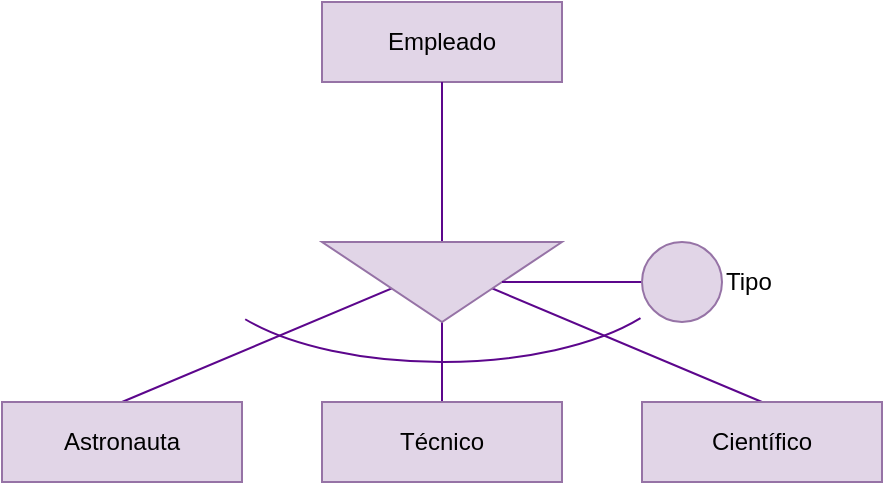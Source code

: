 <mxfile>
    <diagram id="6gfDzhR8UG0JMTbnyaS-" name="Page-1">
        <mxGraphModel dx="1554" dy="606" grid="1" gridSize="10" guides="1" tooltips="1" connect="1" arrows="1" fold="1" page="1" pageScale="1" pageWidth="850" pageHeight="1100" math="0" shadow="0">
            <root>
                <mxCell id="0"/>
                <mxCell id="1" parent="0"/>
                <mxCell id="16" value="Empleado" style="rounded=0;whiteSpace=wrap;html=1;fillColor=#e1d5e7;strokeColor=#9673a6;" parent="1" vertex="1">
                    <mxGeometry y="160" width="120" height="40" as="geometry"/>
                </mxCell>
                <mxCell id="45" style="edgeStyle=none;html=1;entryX=0.5;entryY=0;entryDx=0;entryDy=0;strokeColor=#5C068C;endArrow=none;endFill=0;exitX=0;exitY=0.5;exitDx=0;exitDy=0;" parent="1" source="69" target="39" edge="1">
                    <mxGeometry relative="1" as="geometry">
                        <mxPoint x="40" y="310" as="sourcePoint"/>
                    </mxGeometry>
                </mxCell>
                <mxCell id="47" style="edgeStyle=none;html=1;exitX=0;exitY=0.75;exitDx=0;exitDy=0;entryX=0.5;entryY=0;entryDx=0;entryDy=0;strokeColor=#5C068C;endArrow=none;endFill=0;startArrow=none;" parent="1" source="69" target="40" edge="1">
                    <mxGeometry relative="1" as="geometry">
                        <mxPoint x="140" y="360" as="sourcePoint"/>
                    </mxGeometry>
                </mxCell>
                <mxCell id="46" style="edgeStyle=none;html=1;exitX=0;exitY=0.25;exitDx=0;exitDy=0;entryX=0.5;entryY=0;entryDx=0;entryDy=0;strokeColor=#5C068C;endArrow=none;endFill=0;" parent="1" source="69" target="42" edge="1">
                    <mxGeometry relative="1" as="geometry">
                        <mxPoint x="-180" y="360" as="sourcePoint"/>
                    </mxGeometry>
                </mxCell>
                <mxCell id="39" value="Técnico" style="rounded=0;whiteSpace=wrap;html=1;fillColor=#e1d5e7;strokeColor=#9673a6;" parent="1" vertex="1">
                    <mxGeometry y="360" width="120" height="40" as="geometry"/>
                </mxCell>
                <mxCell id="40" value="Científico" style="rounded=0;whiteSpace=wrap;html=1;fillColor=#e1d5e7;strokeColor=#9673a6;" parent="1" vertex="1">
                    <mxGeometry x="160" y="360" width="120" height="40" as="geometry"/>
                </mxCell>
                <mxCell id="42" value="Astronauta" style="rounded=0;whiteSpace=wrap;html=1;fillColor=#e1d5e7;strokeColor=#9673a6;" parent="1" vertex="1">
                    <mxGeometry x="-160" y="360" width="120" height="40" as="geometry"/>
                </mxCell>
                <mxCell id="72" style="edgeStyle=none;html=1;exitX=0.5;exitY=1;exitDx=0;exitDy=0;entryX=0;entryY=0.5;entryDx=0;entryDy=0;endArrow=none;endFill=0;strokeColor=#5C068C;" parent="1" source="16" target="69" edge="1">
                    <mxGeometry relative="1" as="geometry">
                        <mxPoint x="60" y="240" as="sourcePoint"/>
                    </mxGeometry>
                </mxCell>
                <mxCell id="69" value="" style="triangle;whiteSpace=wrap;html=1;rotation=90;fillColor=#e1d5e7;strokeColor=#9673a6;" parent="1" vertex="1">
                    <mxGeometry x="40" y="240" width="40" height="120" as="geometry"/>
                </mxCell>
                <mxCell id="74" style="edgeStyle=none;html=1;exitX=0;exitY=0.5;exitDx=0;exitDy=0;strokeColor=#5C068C;endArrow=none;endFill=0;" parent="1" source="73" target="69" edge="1">
                    <mxGeometry relative="1" as="geometry"/>
                </mxCell>
                <mxCell id="73" value="Tipo" style="ellipse;whiteSpace=wrap;html=1;aspect=fixed;fillColor=#e1d5e7;strokeColor=#9673a6;verticalAlign=middle;labelPosition=right;verticalLabelPosition=middle;align=left;" parent="1" vertex="1">
                    <mxGeometry x="160" y="280" width="40" height="40" as="geometry"/>
                </mxCell>
                <mxCell id="75" value="" style="verticalLabelPosition=bottom;verticalAlign=top;html=1;shape=mxgraph.basic.arc;startAngle=0.595;endAngle=0.903;fontColor=#5C068C;rotation=-90;strokeColor=#5C068C;" vertex="1" parent="1">
                    <mxGeometry x="10" y="170" width="100" height="240" as="geometry"/>
                </mxCell>
            </root>
        </mxGraphModel>
    </diagram>
</mxfile>